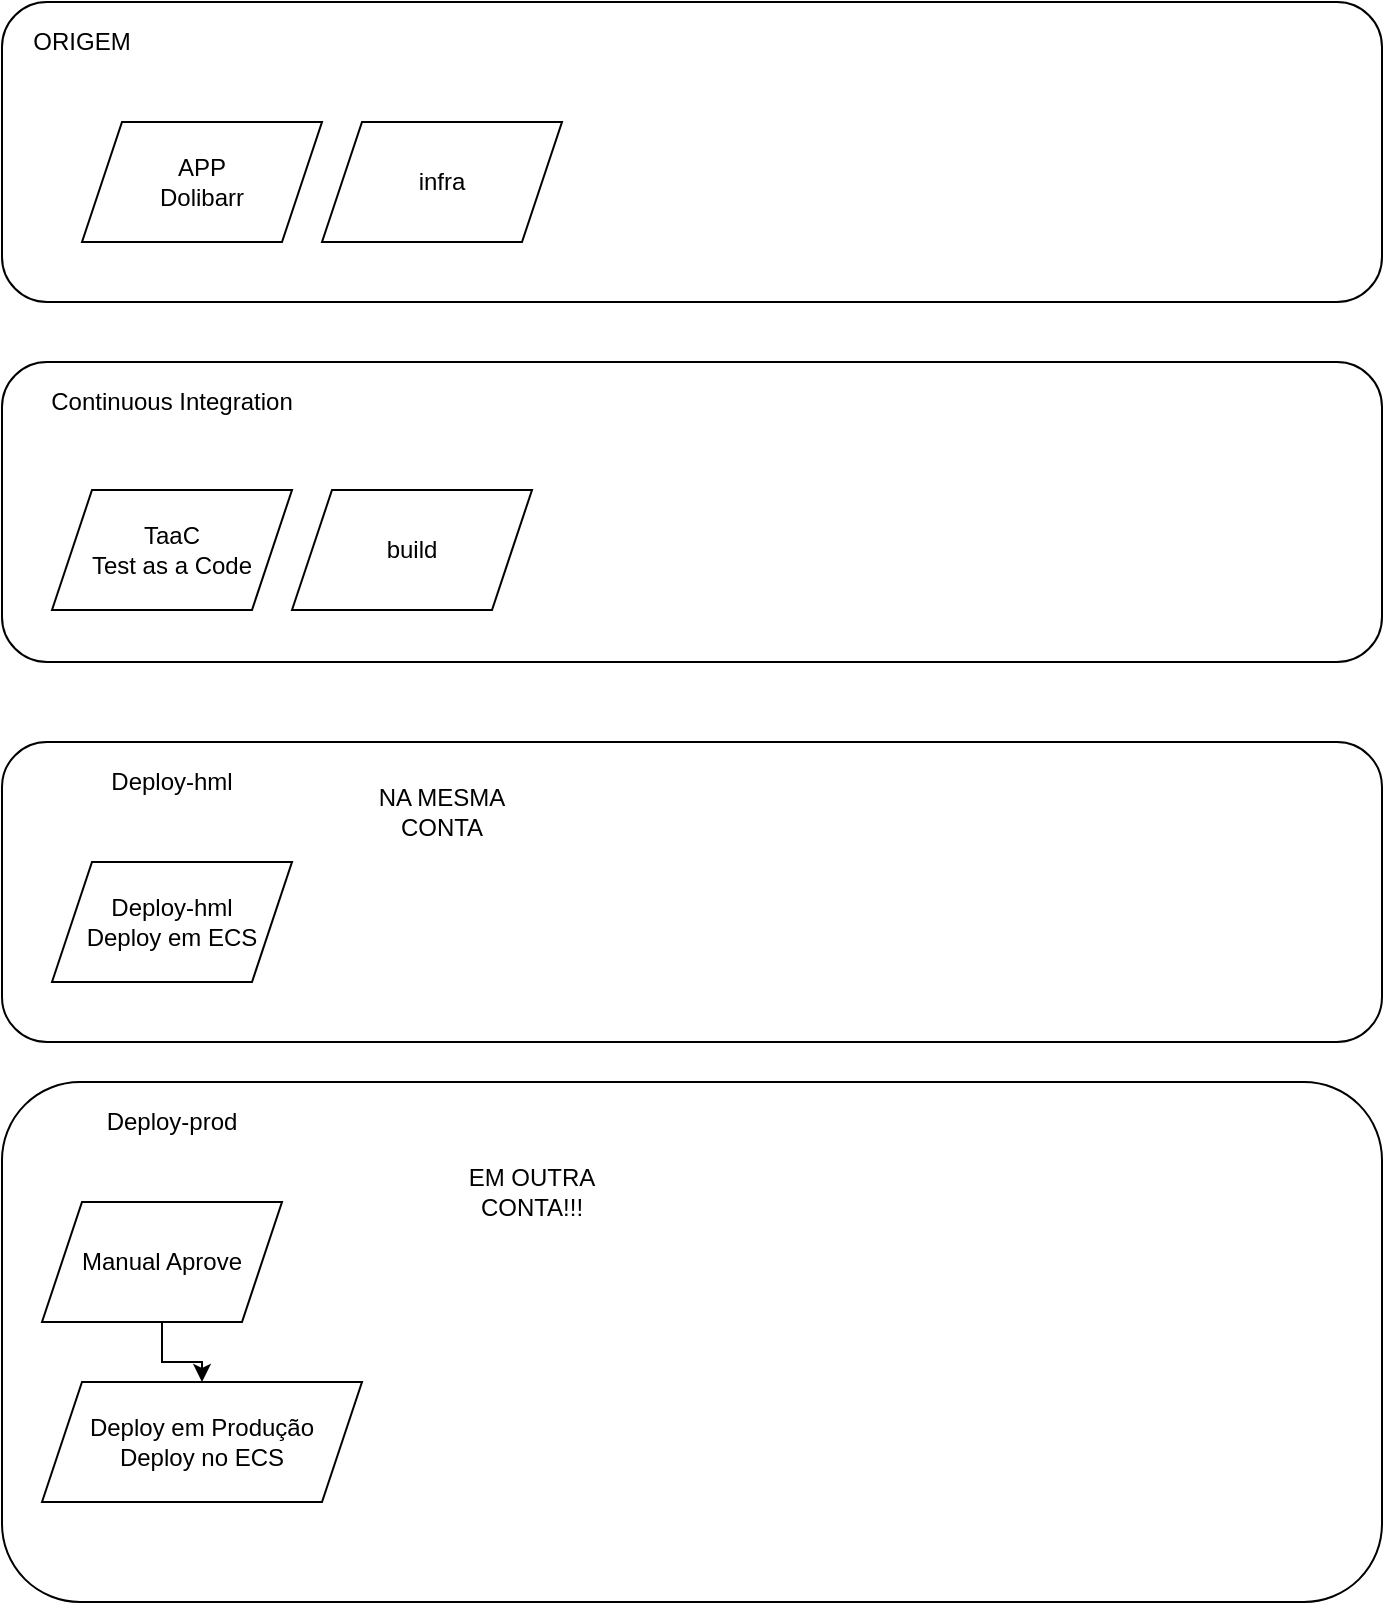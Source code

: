 <mxfile version="15.0.4" type="device"><diagram id="EubVzGpX_xIiOTOekoyt" name="Page-1"><mxGraphModel dx="981" dy="548" grid="1" gridSize="10" guides="1" tooltips="1" connect="1" arrows="1" fold="1" page="1" pageScale="1" pageWidth="1169" pageHeight="827" math="0" shadow="0"><root><mxCell id="0"/><mxCell id="1" parent="0"/><mxCell id="seUMzwzu4sYCik14Yg_f-1" value="" style="rounded=1;whiteSpace=wrap;html=1;" vertex="1" parent="1"><mxGeometry x="230" y="110" width="690" height="150" as="geometry"/></mxCell><mxCell id="seUMzwzu4sYCik14Yg_f-2" value="ORIGEM" style="text;html=1;strokeColor=none;fillColor=none;align=center;verticalAlign=middle;whiteSpace=wrap;rounded=0;" vertex="1" parent="1"><mxGeometry x="250" y="120" width="40" height="20" as="geometry"/></mxCell><mxCell id="seUMzwzu4sYCik14Yg_f-4" value="APP&lt;br&gt;Dolibarr" style="shape=parallelogram;perimeter=parallelogramPerimeter;whiteSpace=wrap;html=1;fixedSize=1;" vertex="1" parent="1"><mxGeometry x="270" y="170" width="120" height="60" as="geometry"/></mxCell><mxCell id="seUMzwzu4sYCik14Yg_f-5" value="infra" style="shape=parallelogram;perimeter=parallelogramPerimeter;whiteSpace=wrap;html=1;fixedSize=1;" vertex="1" parent="1"><mxGeometry x="390" y="170" width="120" height="60" as="geometry"/></mxCell><mxCell id="seUMzwzu4sYCik14Yg_f-6" value="" style="rounded=1;whiteSpace=wrap;html=1;" vertex="1" parent="1"><mxGeometry x="230" y="290" width="690" height="150" as="geometry"/></mxCell><mxCell id="seUMzwzu4sYCik14Yg_f-7" value="Continuous Integration" style="text;html=1;strokeColor=none;fillColor=none;align=center;verticalAlign=middle;whiteSpace=wrap;rounded=0;" vertex="1" parent="1"><mxGeometry x="240" y="300" width="150" height="20" as="geometry"/></mxCell><mxCell id="seUMzwzu4sYCik14Yg_f-8" value="TaaC&lt;br&gt;Test as a Code" style="shape=parallelogram;perimeter=parallelogramPerimeter;whiteSpace=wrap;html=1;fixedSize=1;" vertex="1" parent="1"><mxGeometry x="255" y="354" width="120" height="60" as="geometry"/></mxCell><mxCell id="seUMzwzu4sYCik14Yg_f-9" value="build" style="shape=parallelogram;perimeter=parallelogramPerimeter;whiteSpace=wrap;html=1;fixedSize=1;" vertex="1" parent="1"><mxGeometry x="375" y="354" width="120" height="60" as="geometry"/></mxCell><mxCell id="seUMzwzu4sYCik14Yg_f-13" value="" style="rounded=1;whiteSpace=wrap;html=1;" vertex="1" parent="1"><mxGeometry x="230" y="480" width="690" height="150" as="geometry"/></mxCell><mxCell id="seUMzwzu4sYCik14Yg_f-14" value="Deploy-hml" style="text;html=1;strokeColor=none;fillColor=none;align=center;verticalAlign=middle;whiteSpace=wrap;rounded=0;" vertex="1" parent="1"><mxGeometry x="240" y="490" width="150" height="20" as="geometry"/></mxCell><mxCell id="seUMzwzu4sYCik14Yg_f-15" value="Deploy-hml&lt;br&gt;Deploy em ECS" style="shape=parallelogram;perimeter=parallelogramPerimeter;whiteSpace=wrap;html=1;fixedSize=1;" vertex="1" parent="1"><mxGeometry x="255" y="540" width="120" height="60" as="geometry"/></mxCell><mxCell id="seUMzwzu4sYCik14Yg_f-16" value="NA MESMA CONTA" style="text;html=1;strokeColor=none;fillColor=none;align=center;verticalAlign=middle;whiteSpace=wrap;rounded=0;" vertex="1" parent="1"><mxGeometry x="405" y="480" width="90" height="70" as="geometry"/></mxCell><mxCell id="seUMzwzu4sYCik14Yg_f-17" value="" style="rounded=1;whiteSpace=wrap;html=1;" vertex="1" parent="1"><mxGeometry x="230" y="650" width="690" height="260" as="geometry"/></mxCell><mxCell id="seUMzwzu4sYCik14Yg_f-18" value="Deploy-prod" style="text;html=1;strokeColor=none;fillColor=none;align=center;verticalAlign=middle;whiteSpace=wrap;rounded=0;" vertex="1" parent="1"><mxGeometry x="240" y="660" width="150" height="20" as="geometry"/></mxCell><mxCell id="seUMzwzu4sYCik14Yg_f-22" value="" style="edgeStyle=orthogonalEdgeStyle;rounded=0;orthogonalLoop=1;jettySize=auto;html=1;" edge="1" parent="1" source="seUMzwzu4sYCik14Yg_f-19" target="seUMzwzu4sYCik14Yg_f-20"><mxGeometry relative="1" as="geometry"/></mxCell><mxCell id="seUMzwzu4sYCik14Yg_f-19" value="Manual Aprove" style="shape=parallelogram;perimeter=parallelogramPerimeter;whiteSpace=wrap;html=1;fixedSize=1;" vertex="1" parent="1"><mxGeometry x="250" y="710" width="120" height="60" as="geometry"/></mxCell><mxCell id="seUMzwzu4sYCik14Yg_f-20" value="Deploy em Produção&lt;br&gt;Deploy no ECS" style="shape=parallelogram;perimeter=parallelogramPerimeter;whiteSpace=wrap;html=1;fixedSize=1;" vertex="1" parent="1"><mxGeometry x="250" y="800" width="160" height="60" as="geometry"/></mxCell><mxCell id="seUMzwzu4sYCik14Yg_f-21" value="EM OUTRA CONTA!!!" style="text;html=1;strokeColor=none;fillColor=none;align=center;verticalAlign=middle;whiteSpace=wrap;rounded=0;" vertex="1" parent="1"><mxGeometry x="450" y="670" width="90" height="70" as="geometry"/></mxCell></root></mxGraphModel></diagram></mxfile>